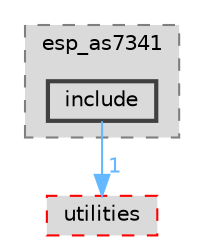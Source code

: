 digraph "components/peripherals/i2c/esp_as7341/include"
{
 // LATEX_PDF_SIZE
  bgcolor="transparent";
  edge [fontname=Helvetica,fontsize=10,labelfontname=Helvetica,labelfontsize=10];
  node [fontname=Helvetica,fontsize=10,shape=box,height=0.2,width=0.4];
  compound=true
  subgraph clusterdir_25e9c30e58d65c1bb72368f8ed3d658c {
    graph [ bgcolor="#dadada", pencolor="grey50", label="esp_as7341", fontname=Helvetica,fontsize=10 style="filled,dashed", URL="dir_25e9c30e58d65c1bb72368f8ed3d658c.html",tooltip=""]
  dir_674240863faa08dd0c626a7407be898b [label="include", fillcolor="#dadada", color="grey25", style="filled,bold", URL="dir_674240863faa08dd0c626a7407be898b.html",tooltip=""];
  }
  dir_59ed5374a4f6b52e0256717e78b786a3 [label="utilities", fillcolor="#dadada", color="red", style="filled,dashed", URL="dir_59ed5374a4f6b52e0256717e78b786a3.html",tooltip=""];
  dir_674240863faa08dd0c626a7407be898b->dir_59ed5374a4f6b52e0256717e78b786a3 [headlabel="1", labeldistance=1.5 headhref="dir_000045_000086.html" href="dir_000045_000086.html" color="steelblue1" fontcolor="steelblue1"];
}
